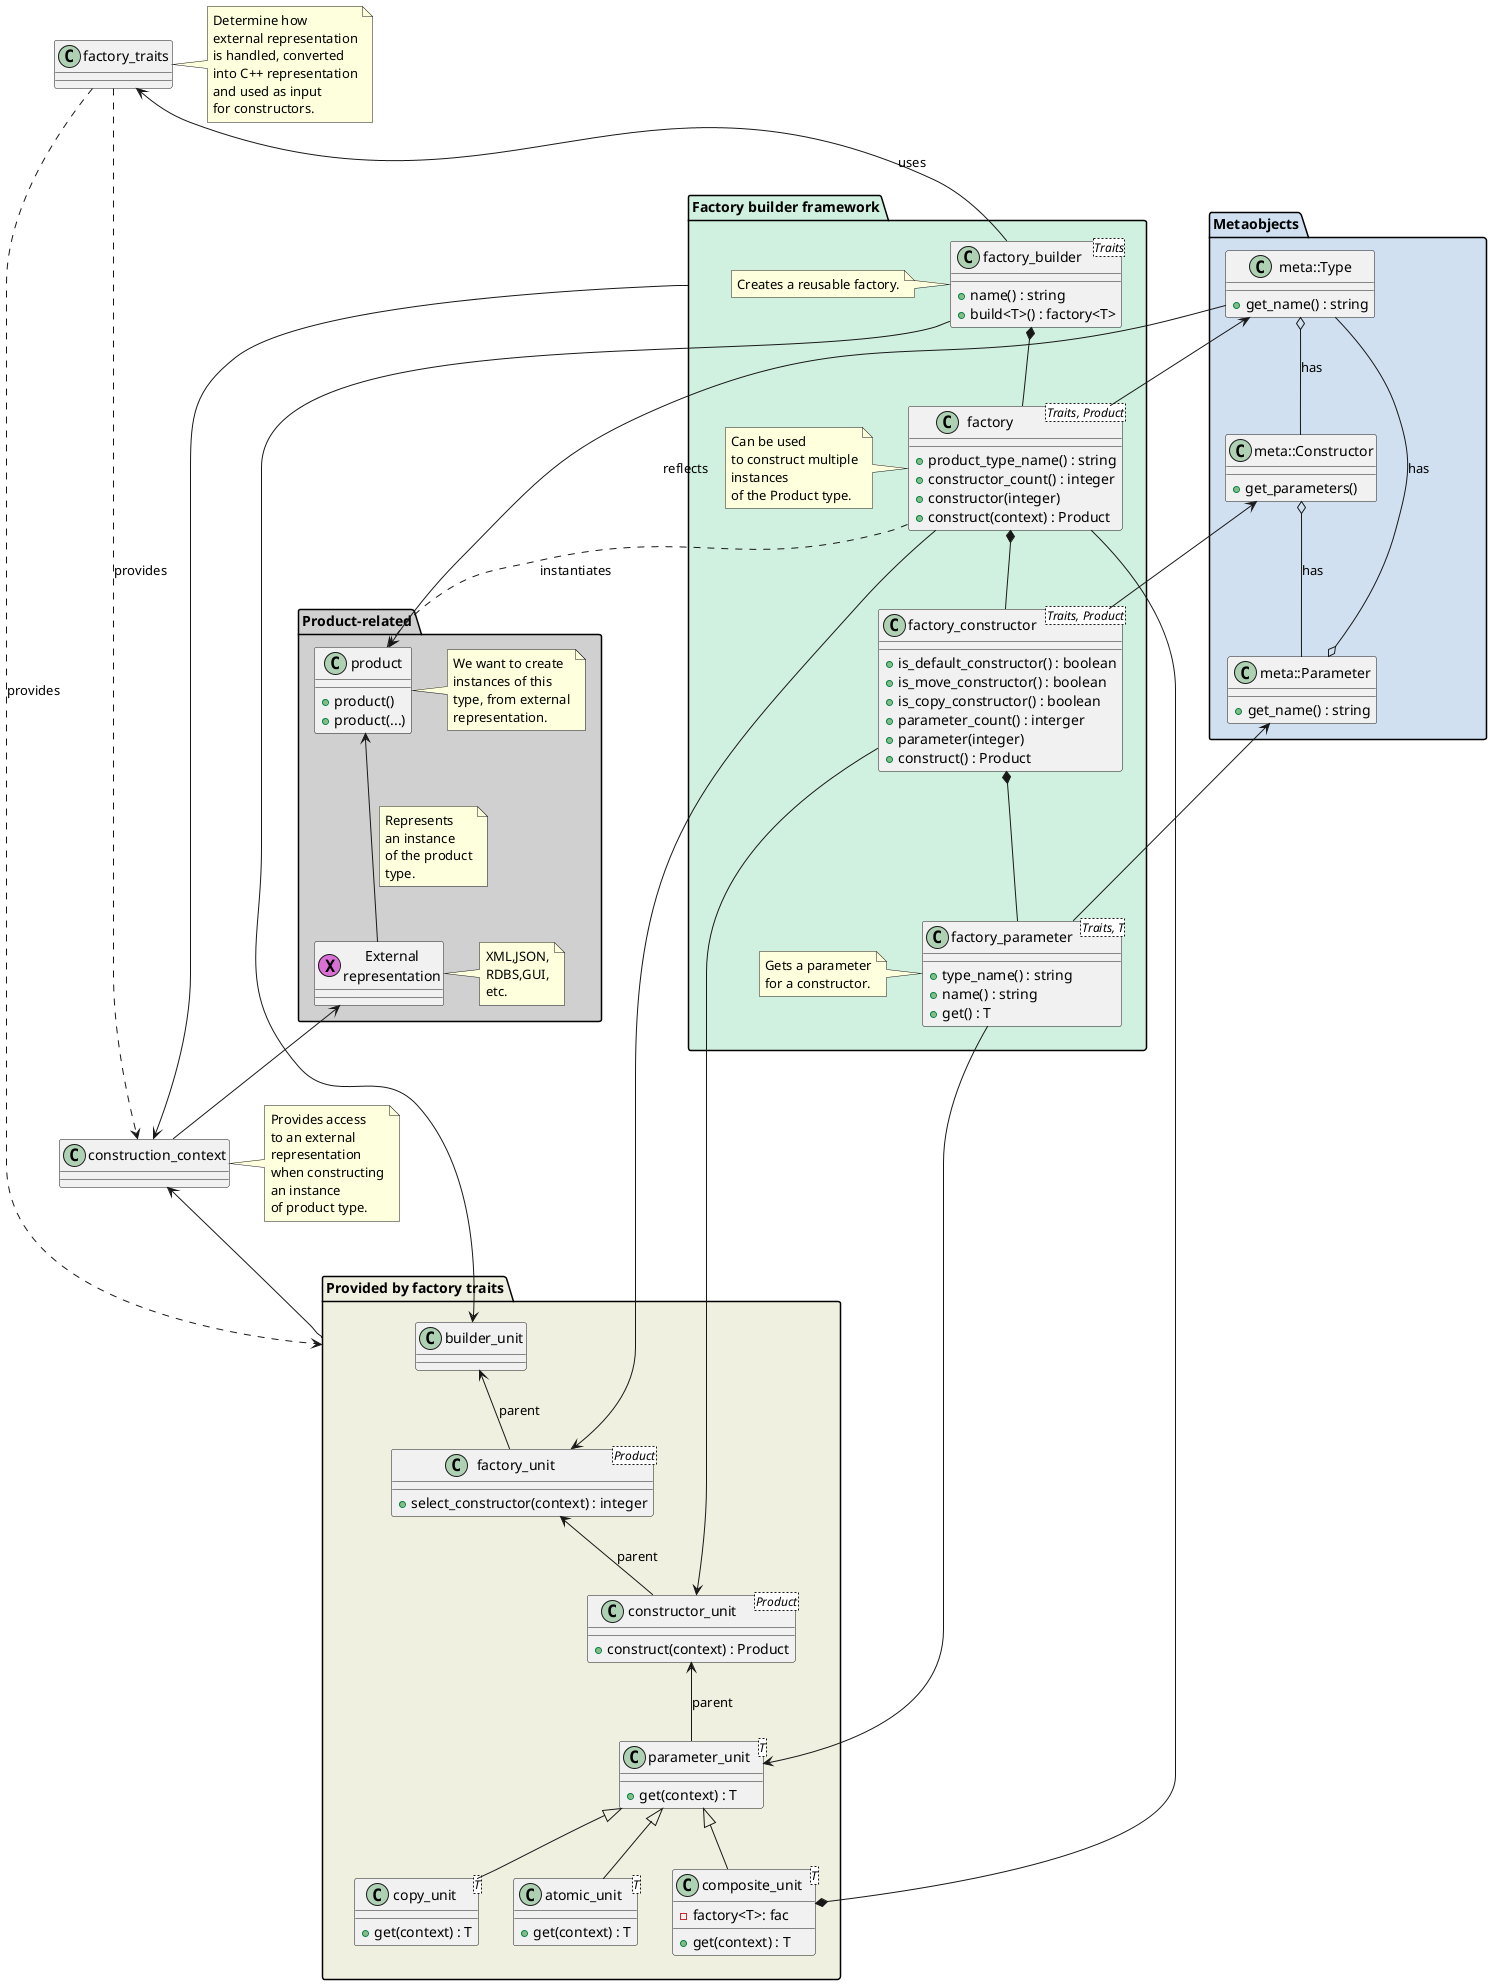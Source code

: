 @startuml

package "Metaobjects" as metaobjects #D0E0F0 {
	class meta::Type {
		+get_name() : string
	}

	class meta::Constructor {
		+get_parameters()
	}

	class meta::Parameter {
		+get_name() : string
	}
}

package "Product-related" #D0D0D0 {
	class product {
		+product()
		+product(...)
	}

	note right of product : We want to create\ninstances of this\ntype, from external\nrepresentation.

	class "External\nrepresentation" as external_representation << (X,orchid) >>{
	}

	note right of external_representation : XML,JSON,\nRDBS,GUI,\netc.
}

package "Factory builder framework" as framework #D0F0E0 {
	class factory_builder<Traits> {
		+name() : string
		+build<T>() : factory<T>
	}

	class factory<Traits, Product> {
		+product_type_name() : string
		+constructor_count() : integer
		+constructor(integer)
		+construct(context) : Product
	}

	class factory_constructor<Traits, Product> {
		+is_default_constructor() : boolean
		+is_move_constructor() : boolean
		+is_copy_constructor() : boolean
		+parameter_count() : interger
		+parameter(integer)
		+construct() : Product
	}

	class factory_parameter<Traits, T> {
		+type_name() : string
		+name() : string
		+get() : T
	}

	note left of factory_builder : Creates a reusable factory.

	note left of factory : Can be used\nto construct multiple\ninstances\nof the Product type.

	note left of factory_parameter : Gets a parameter\nfor a constructor.
}

class factory_traits {
}

note right of factory_traits : Determine how\nexternal representation\nis handled, converted\ninto C++ representation\nand used as input\nfor constructors.

package "Provided by factory traits" as units #F0F0E0 {
	class builder_unit {
	}

	class factory_unit<Product> {
		+select_constructor(context) : integer
	}

	class constructor_unit<Product> {
		+construct(context) : Product
	}

	class parameter_unit<T> {
		+get(context) : T
	}

	class atomic_unit<T> {
		+get(context) : T
	}

	class composite_unit<T> {
		-factory<T>: fac
		+get(context) : T
	}

	class copy_unit<T> {
		+get(context) : T
	}
}

class construction_context {
}
note right of construction_context : Provides access\nto an external\nrepresentation\nwhen constructing\nan instance\nof product type.

meta::Type o-- meta::Constructor : has
meta::Constructor o-- meta::Parameter : has
meta::Type --o meta::Parameter : has
meta::Type --> product : reflects

product <-- external_representation
note on link : Represents\nan instance\nof the product\ntype.

factory_builder *-- factory
factory_builder --> builder_unit
factory *-- factory_constructor
factory --> factory_unit
factory ..> product : instantiates
factory_constructor *-- factory_parameter
factory_constructor --> constructor_unit
factory_parameter --> parameter_unit

framework --> construction_context
construction_context <-- units

meta::Type <-- factory
meta::Constructor <-- factory_constructor
meta::Parameter <-- factory_parameter

factory_traits ..> units : provides
factory_traits ..> construction_context : provides

factory_traits <-- factory_builder : uses

builder_unit <-- factory_unit : parent
factory_unit <-- constructor_unit : parent

constructor_unit <-- parameter_unit : parent
factory --* composite_unit

parameter_unit <|-- atomic_unit
parameter_unit <|-- composite_unit
parameter_unit <|-- copy_unit

external_representation <-- construction_context

@enduml
